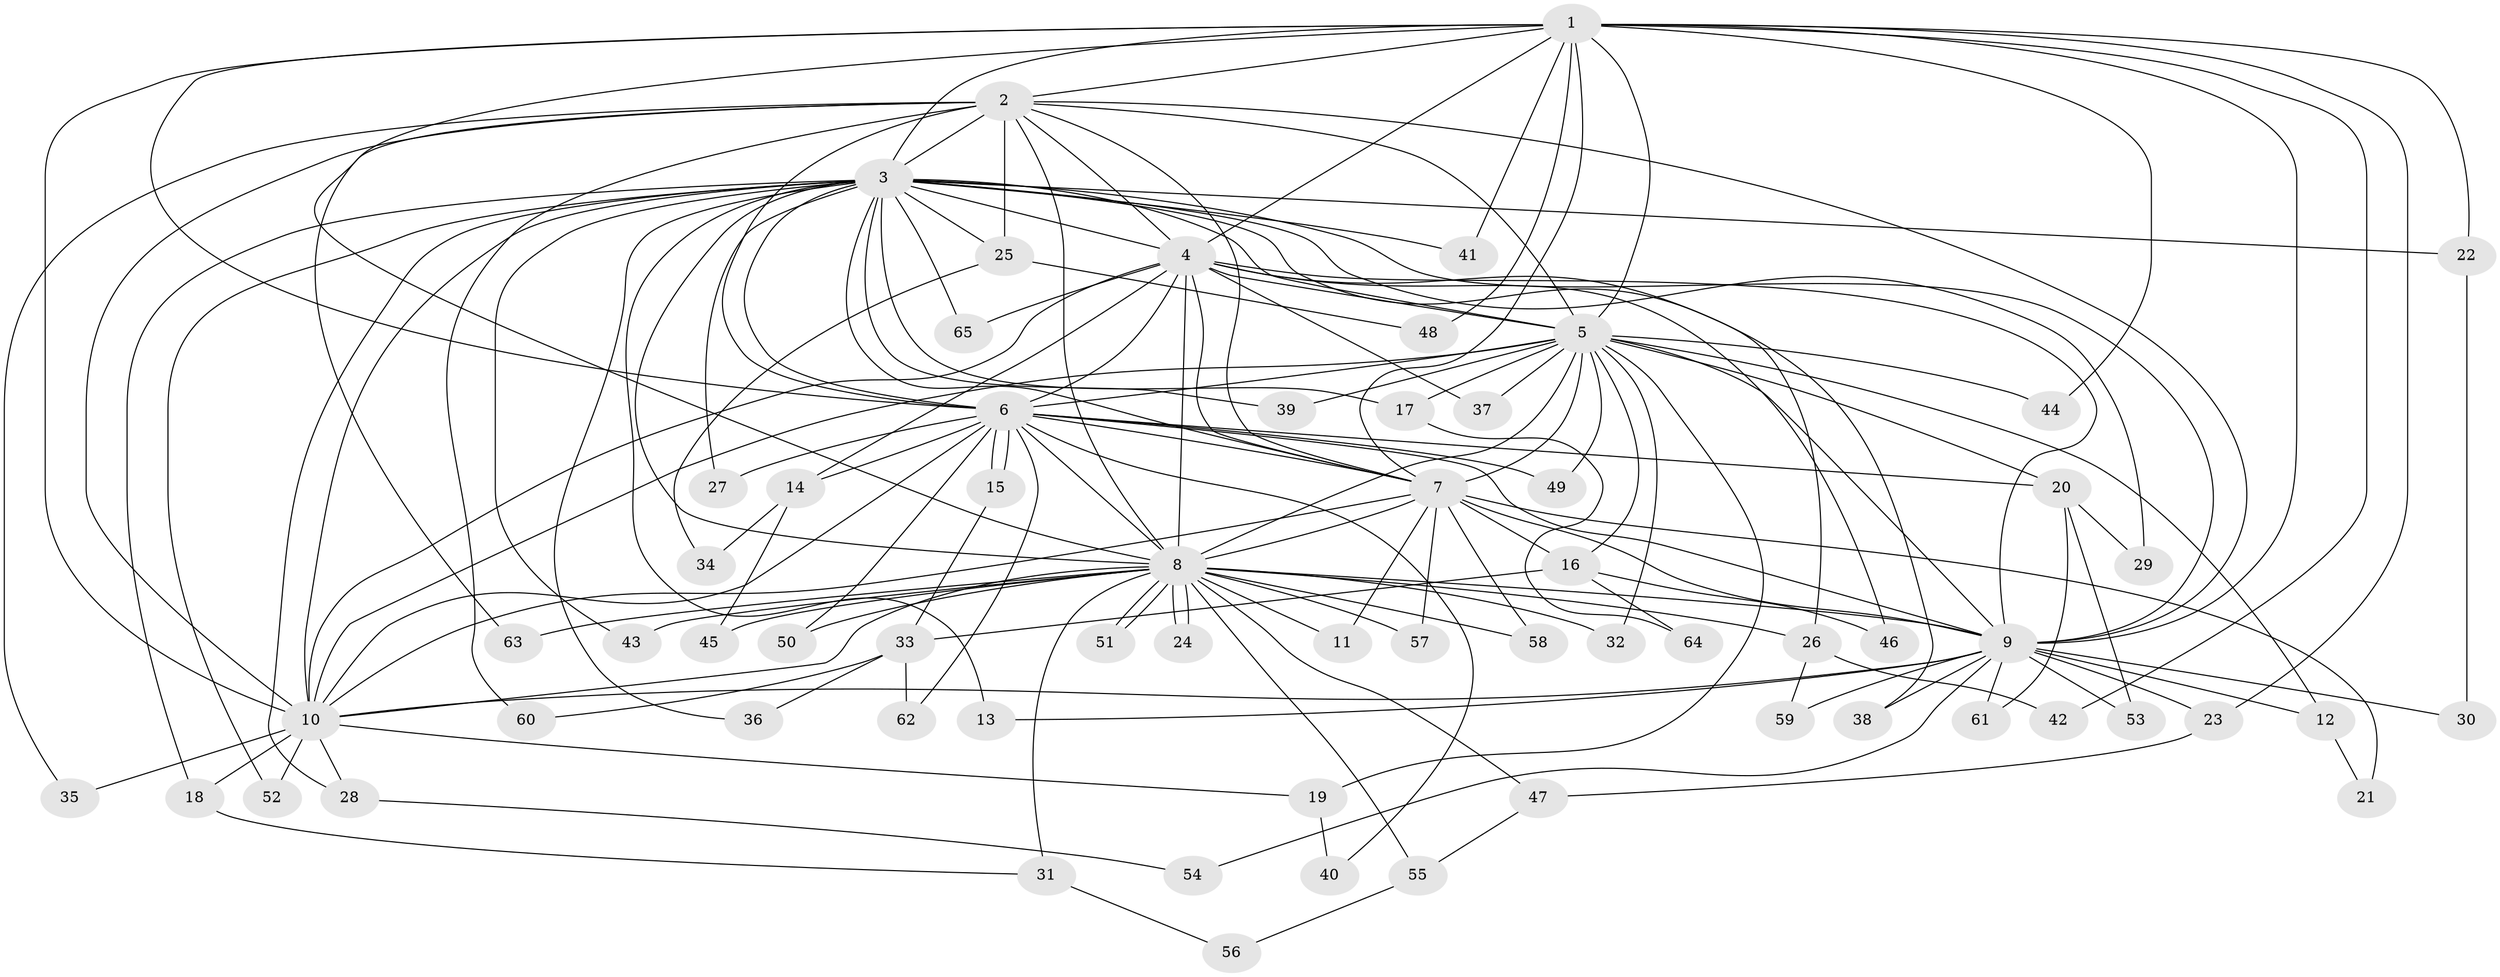 // coarse degree distribution, {8: 0.07692307692307693, 22: 0.038461538461538464, 11: 0.038461538461538464, 1: 0.19230769230769232, 2: 0.4230769230769231, 4: 0.07692307692307693, 3: 0.15384615384615385}
// Generated by graph-tools (version 1.1) at 2025/17/03/04/25 18:17:33]
// undirected, 65 vertices, 155 edges
graph export_dot {
graph [start="1"]
  node [color=gray90,style=filled];
  1;
  2;
  3;
  4;
  5;
  6;
  7;
  8;
  9;
  10;
  11;
  12;
  13;
  14;
  15;
  16;
  17;
  18;
  19;
  20;
  21;
  22;
  23;
  24;
  25;
  26;
  27;
  28;
  29;
  30;
  31;
  32;
  33;
  34;
  35;
  36;
  37;
  38;
  39;
  40;
  41;
  42;
  43;
  44;
  45;
  46;
  47;
  48;
  49;
  50;
  51;
  52;
  53;
  54;
  55;
  56;
  57;
  58;
  59;
  60;
  61;
  62;
  63;
  64;
  65;
  1 -- 2;
  1 -- 3;
  1 -- 4;
  1 -- 5;
  1 -- 6;
  1 -- 7;
  1 -- 8;
  1 -- 9;
  1 -- 10;
  1 -- 22;
  1 -- 23;
  1 -- 41;
  1 -- 42;
  1 -- 44;
  1 -- 48;
  2 -- 3;
  2 -- 4;
  2 -- 5;
  2 -- 6;
  2 -- 7;
  2 -- 8;
  2 -- 9;
  2 -- 10;
  2 -- 25;
  2 -- 35;
  2 -- 60;
  2 -- 63;
  3 -- 4;
  3 -- 5;
  3 -- 6;
  3 -- 7;
  3 -- 8;
  3 -- 9;
  3 -- 10;
  3 -- 13;
  3 -- 17;
  3 -- 18;
  3 -- 22;
  3 -- 25;
  3 -- 26;
  3 -- 27;
  3 -- 28;
  3 -- 29;
  3 -- 36;
  3 -- 39;
  3 -- 41;
  3 -- 43;
  3 -- 52;
  3 -- 65;
  4 -- 5;
  4 -- 6;
  4 -- 7;
  4 -- 8;
  4 -- 9;
  4 -- 10;
  4 -- 14;
  4 -- 37;
  4 -- 38;
  4 -- 46;
  4 -- 65;
  5 -- 6;
  5 -- 7;
  5 -- 8;
  5 -- 9;
  5 -- 10;
  5 -- 12;
  5 -- 16;
  5 -- 17;
  5 -- 19;
  5 -- 20;
  5 -- 32;
  5 -- 37;
  5 -- 39;
  5 -- 44;
  5 -- 49;
  6 -- 7;
  6 -- 8;
  6 -- 9;
  6 -- 10;
  6 -- 14;
  6 -- 15;
  6 -- 15;
  6 -- 20;
  6 -- 27;
  6 -- 40;
  6 -- 49;
  6 -- 50;
  6 -- 62;
  7 -- 8;
  7 -- 9;
  7 -- 10;
  7 -- 11;
  7 -- 16;
  7 -- 21;
  7 -- 57;
  7 -- 58;
  8 -- 9;
  8 -- 10;
  8 -- 11;
  8 -- 24;
  8 -- 24;
  8 -- 26;
  8 -- 31;
  8 -- 32;
  8 -- 43;
  8 -- 45;
  8 -- 47;
  8 -- 50;
  8 -- 51;
  8 -- 51;
  8 -- 55;
  8 -- 57;
  8 -- 58;
  8 -- 63;
  9 -- 10;
  9 -- 12;
  9 -- 13;
  9 -- 23;
  9 -- 30;
  9 -- 38;
  9 -- 53;
  9 -- 54;
  9 -- 59;
  9 -- 61;
  10 -- 18;
  10 -- 19;
  10 -- 28;
  10 -- 35;
  10 -- 52;
  12 -- 21;
  14 -- 34;
  14 -- 45;
  15 -- 33;
  16 -- 33;
  16 -- 46;
  16 -- 64;
  17 -- 64;
  18 -- 31;
  19 -- 40;
  20 -- 29;
  20 -- 53;
  20 -- 61;
  22 -- 30;
  23 -- 47;
  25 -- 34;
  25 -- 48;
  26 -- 42;
  26 -- 59;
  28 -- 54;
  31 -- 56;
  33 -- 36;
  33 -- 60;
  33 -- 62;
  47 -- 55;
  55 -- 56;
}
